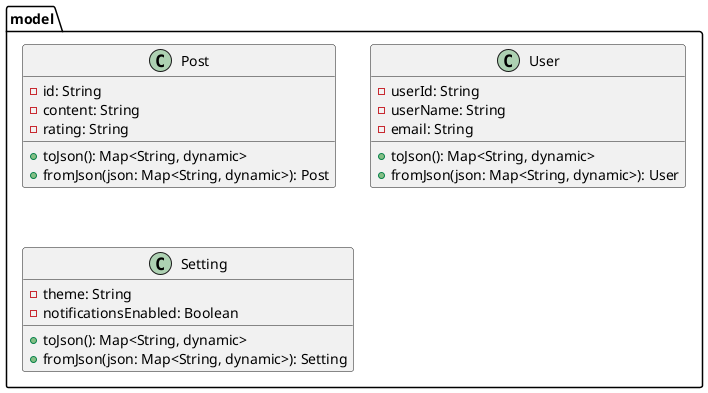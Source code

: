 @startuml 
package model {
  ' 投稿データモデル (Post Model)
  class Post {
    - id: String
    - content: String
    - rating: String
    + toJson(): Map<String, dynamic>
    + fromJson(json: Map<String, dynamic>): Post
  }

  ' ユーザーデータモデル (User Model)
  class User {
    - userId: String
    - userName: String
    - email: String
    + toJson(): Map<String, dynamic>
    + fromJson(json: Map<String, dynamic>): User
  }

  ' 設定データモデル (Setting Model)
  class Setting {
    - theme: String
    - notificationsEnabled: Boolean
    + toJson(): Map<String, dynamic>
    + fromJson(json: Map<String, dynamic>): Setting
  }
}

@enduml
